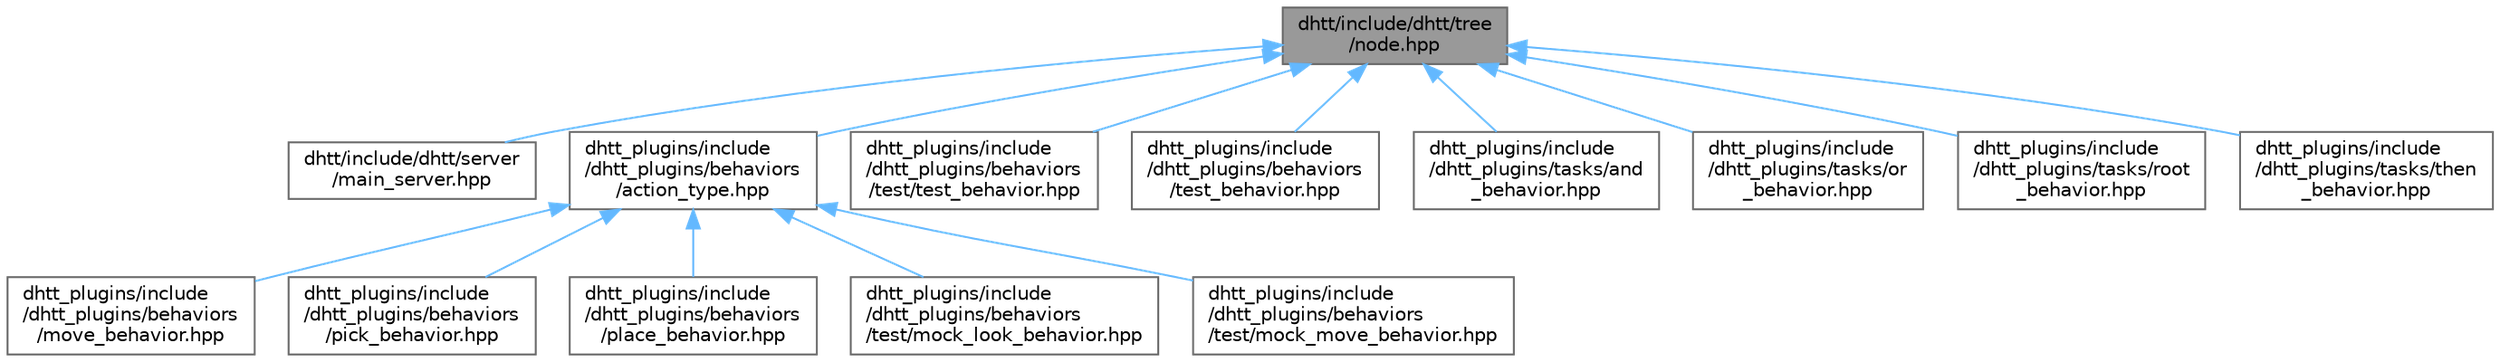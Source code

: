 digraph "dhtt/include/dhtt/tree/node.hpp"
{
 // LATEX_PDF_SIZE
  bgcolor="transparent";
  edge [fontname=Helvetica,fontsize=10,labelfontname=Helvetica,labelfontsize=10];
  node [fontname=Helvetica,fontsize=10,shape=box,height=0.2,width=0.4];
  Node1 [label="dhtt/include/dhtt/tree\l/node.hpp",height=0.2,width=0.4,color="gray40", fillcolor="grey60", style="filled", fontcolor="black",tooltip=" "];
  Node1 -> Node2 [dir="back",color="steelblue1",style="solid"];
  Node2 [label="dhtt/include/dhtt/server\l/main_server.hpp",height=0.2,width=0.4,color="grey40", fillcolor="white", style="filled",URL="$main__server_8hpp.html",tooltip=" "];
  Node1 -> Node3 [dir="back",color="steelblue1",style="solid"];
  Node3 [label="dhtt_plugins/include\l/dhtt_plugins/behaviors\l/action_type.hpp",height=0.2,width=0.4,color="grey40", fillcolor="white", style="filled",URL="$action__type_8hpp.html",tooltip=" "];
  Node3 -> Node4 [dir="back",color="steelblue1",style="solid"];
  Node4 [label="dhtt_plugins/include\l/dhtt_plugins/behaviors\l/move_behavior.hpp",height=0.2,width=0.4,color="grey40", fillcolor="white", style="filled",URL="$move__behavior_8hpp.html",tooltip=" "];
  Node3 -> Node5 [dir="back",color="steelblue1",style="solid"];
  Node5 [label="dhtt_plugins/include\l/dhtt_plugins/behaviors\l/pick_behavior.hpp",height=0.2,width=0.4,color="grey40", fillcolor="white", style="filled",URL="$pick__behavior_8hpp.html",tooltip=" "];
  Node3 -> Node6 [dir="back",color="steelblue1",style="solid"];
  Node6 [label="dhtt_plugins/include\l/dhtt_plugins/behaviors\l/place_behavior.hpp",height=0.2,width=0.4,color="grey40", fillcolor="white", style="filled",URL="$place__behavior_8hpp.html",tooltip=" "];
  Node3 -> Node7 [dir="back",color="steelblue1",style="solid"];
  Node7 [label="dhtt_plugins/include\l/dhtt_plugins/behaviors\l/test/mock_look_behavior.hpp",height=0.2,width=0.4,color="grey40", fillcolor="white", style="filled",URL="$mock__look__behavior_8hpp.html",tooltip=" "];
  Node3 -> Node8 [dir="back",color="steelblue1",style="solid"];
  Node8 [label="dhtt_plugins/include\l/dhtt_plugins/behaviors\l/test/mock_move_behavior.hpp",height=0.2,width=0.4,color="grey40", fillcolor="white", style="filled",URL="$mock__move__behavior_8hpp.html",tooltip=" "];
  Node1 -> Node9 [dir="back",color="steelblue1",style="solid"];
  Node9 [label="dhtt_plugins/include\l/dhtt_plugins/behaviors\l/test/test_behavior.hpp",height=0.2,width=0.4,color="grey40", fillcolor="white", style="filled",URL="$test_2test__behavior_8hpp.html",tooltip=" "];
  Node1 -> Node10 [dir="back",color="steelblue1",style="solid"];
  Node10 [label="dhtt_plugins/include\l/dhtt_plugins/behaviors\l/test_behavior.hpp",height=0.2,width=0.4,color="grey40", fillcolor="white", style="filled",URL="$test__behavior_8hpp.html",tooltip=" "];
  Node1 -> Node11 [dir="back",color="steelblue1",style="solid"];
  Node11 [label="dhtt_plugins/include\l/dhtt_plugins/tasks/and\l_behavior.hpp",height=0.2,width=0.4,color="grey40", fillcolor="white", style="filled",URL="$and__behavior_8hpp.html",tooltip=" "];
  Node1 -> Node12 [dir="back",color="steelblue1",style="solid"];
  Node12 [label="dhtt_plugins/include\l/dhtt_plugins/tasks/or\l_behavior.hpp",height=0.2,width=0.4,color="grey40", fillcolor="white", style="filled",URL="$or__behavior_8hpp.html",tooltip=" "];
  Node1 -> Node13 [dir="back",color="steelblue1",style="solid"];
  Node13 [label="dhtt_plugins/include\l/dhtt_plugins/tasks/root\l_behavior.hpp",height=0.2,width=0.4,color="grey40", fillcolor="white", style="filled",URL="$root__behavior_8hpp.html",tooltip=" "];
  Node1 -> Node14 [dir="back",color="steelblue1",style="solid"];
  Node14 [label="dhtt_plugins/include\l/dhtt_plugins/tasks/then\l_behavior.hpp",height=0.2,width=0.4,color="grey40", fillcolor="white", style="filled",URL="$then__behavior_8hpp.html",tooltip=" "];
}
